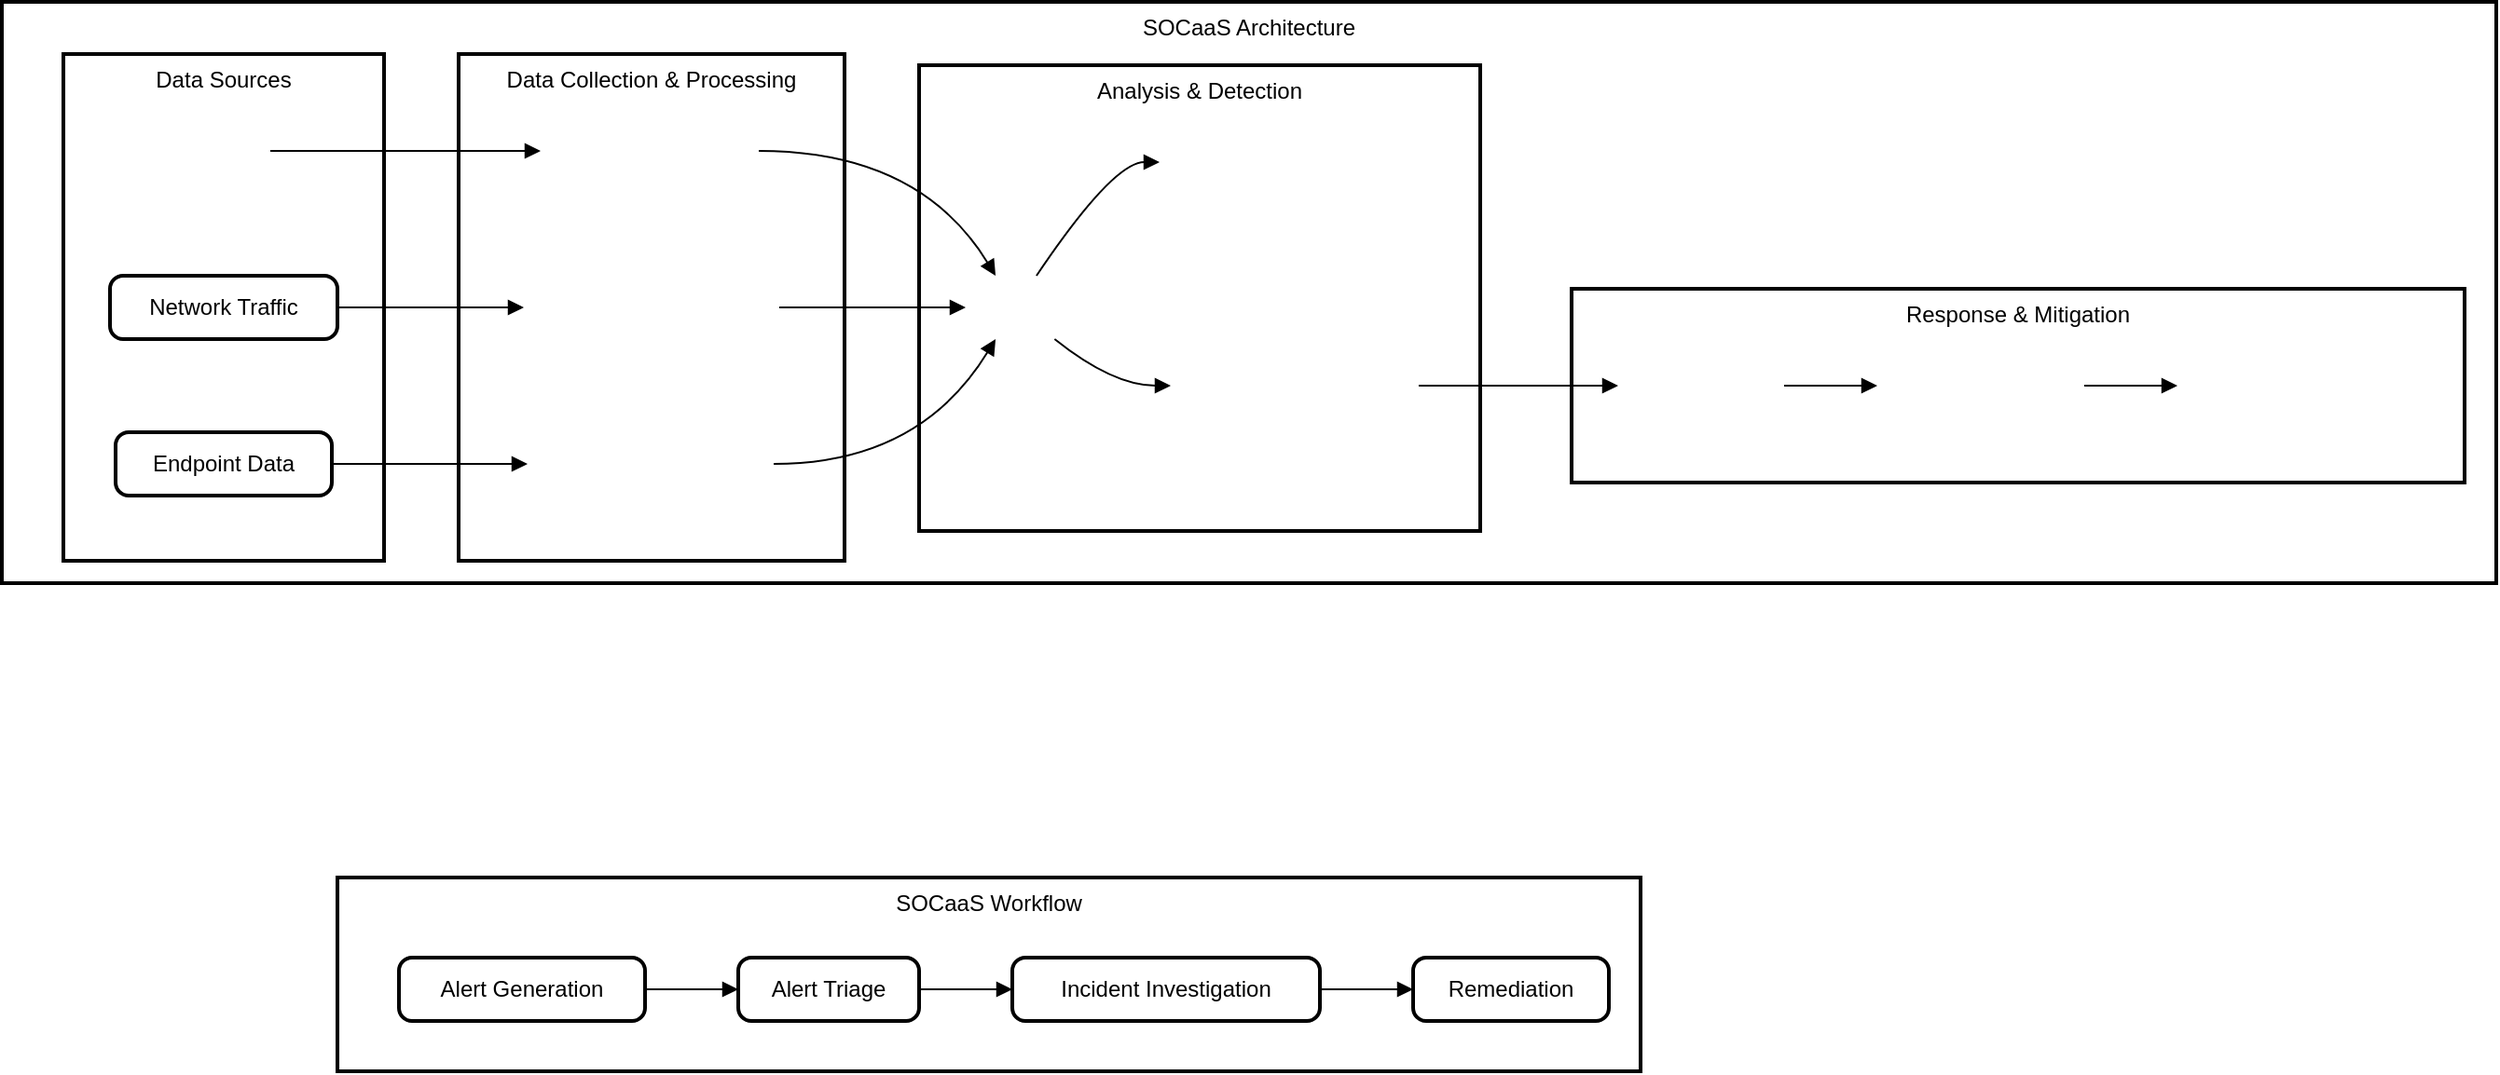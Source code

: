 <mxfile version="24.3.1" type="github">
  <diagram name="Page-1" id="cbZRXVq0jJMvsxt9PghF">
    <mxGraphModel dx="2107" dy="687" grid="1" gridSize="10" guides="1" tooltips="1" connect="1" arrows="1" fold="1" page="1" pageScale="1" pageWidth="850" pageHeight="1100" math="0" shadow="0">
      <root>
        <mxCell id="0" />
        <mxCell id="1" parent="0" />
        <mxCell id="XcT4s9lWVpxsg88r7cg1-1" value="SOCaaS Architecture" style="whiteSpace=wrap;strokeWidth=2;verticalAlign=top;" vertex="1" parent="1">
          <mxGeometry x="-790" y="180" width="1338" height="312" as="geometry" />
        </mxCell>
        <mxCell id="XcT4s9lWVpxsg88r7cg1-2" value="Logs" style="rounded=1;absoluteArcSize=1;arcSize=14;whiteSpace=wrap;strokeWidth=2;" vertex="1" parent="XcT4s9lWVpxsg88r7cg1-1">
          <mxGeometry x="94" y="63" width="50" height="34" as="geometry" />
        </mxCell>
        <mxCell id="XcT4s9lWVpxsg88r7cg1-3" value="Data Sources" style="whiteSpace=wrap;strokeWidth=2;verticalAlign=top;" vertex="1" parent="XcT4s9lWVpxsg88r7cg1-1">
          <mxGeometry x="33" y="28" width="172" height="272" as="geometry" />
        </mxCell>
        <mxCell id="XcT4s9lWVpxsg88r7cg1-4" value="Log Collectors" style="rounded=1;absoluteArcSize=1;arcSize=14;whiteSpace=wrap;strokeWidth=2;" vertex="1" parent="XcT4s9lWVpxsg88r7cg1-1">
          <mxGeometry x="289" y="63" width="117" height="34" as="geometry" />
        </mxCell>
        <mxCell id="XcT4s9lWVpxsg88r7cg1-5" value="Network Traffic" style="rounded=1;absoluteArcSize=1;arcSize=14;whiteSpace=wrap;strokeWidth=2;" vertex="1" parent="XcT4s9lWVpxsg88r7cg1-1">
          <mxGeometry x="58" y="147" width="122" height="34" as="geometry" />
        </mxCell>
        <mxCell id="XcT4s9lWVpxsg88r7cg1-6" value="Network Sensors" style="rounded=1;absoluteArcSize=1;arcSize=14;whiteSpace=wrap;strokeWidth=2;" vertex="1" parent="XcT4s9lWVpxsg88r7cg1-1">
          <mxGeometry x="280" y="147" width="137" height="34" as="geometry" />
        </mxCell>
        <mxCell id="XcT4s9lWVpxsg88r7cg1-7" value="Endpoint Data" style="rounded=1;absoluteArcSize=1;arcSize=14;whiteSpace=wrap;strokeWidth=2;" vertex="1" parent="XcT4s9lWVpxsg88r7cg1-1">
          <mxGeometry x="61" y="231" width="116" height="34" as="geometry" />
        </mxCell>
        <mxCell id="XcT4s9lWVpxsg88r7cg1-8" value="Endpoint Agents" style="rounded=1;absoluteArcSize=1;arcSize=14;whiteSpace=wrap;strokeWidth=2;" vertex="1" parent="XcT4s9lWVpxsg88r7cg1-1">
          <mxGeometry x="282" y="231" width="132" height="34" as="geometry" />
        </mxCell>
        <mxCell id="XcT4s9lWVpxsg88r7cg1-9" value="SIEM" style="rounded=1;absoluteArcSize=1;arcSize=14;whiteSpace=wrap;strokeWidth=2;" vertex="1" parent="XcT4s9lWVpxsg88r7cg1-1">
          <mxGeometry x="517" y="147" width="54" height="34" as="geometry" />
        </mxCell>
        <mxCell id="XcT4s9lWVpxsg88r7cg1-10" value="Threat Intelligence" style="rounded=1;absoluteArcSize=1;arcSize=14;whiteSpace=wrap;strokeWidth=2;" vertex="1" parent="XcT4s9lWVpxsg88r7cg1-1">
          <mxGeometry x="621" y="69" width="147" height="34" as="geometry" />
        </mxCell>
        <mxCell id="XcT4s9lWVpxsg88r7cg1-11" value="Analytics Engine" style="rounded=1;absoluteArcSize=1;arcSize=14;whiteSpace=wrap;strokeWidth=2;" vertex="1" parent="XcT4s9lWVpxsg88r7cg1-1">
          <mxGeometry x="627" y="189" width="133" height="34" as="geometry" />
        </mxCell>
        <mxCell id="XcT4s9lWVpxsg88r7cg1-12" value="Playbooks" style="rounded=1;absoluteArcSize=1;arcSize=14;whiteSpace=wrap;strokeWidth=2;" vertex="1" parent="XcT4s9lWVpxsg88r7cg1-1">
          <mxGeometry x="867" y="189" width="89" height="34" as="geometry" />
        </mxCell>
        <mxCell id="XcT4s9lWVpxsg88r7cg1-13" value="Orchestration" style="rounded=1;absoluteArcSize=1;arcSize=14;whiteSpace=wrap;strokeWidth=2;" vertex="1" parent="XcT4s9lWVpxsg88r7cg1-1">
          <mxGeometry x="1006" y="189" width="111" height="34" as="geometry" />
        </mxCell>
        <mxCell id="XcT4s9lWVpxsg88r7cg1-14" value="Response Tools" style="rounded=1;absoluteArcSize=1;arcSize=14;whiteSpace=wrap;strokeWidth=2;" vertex="1" parent="XcT4s9lWVpxsg88r7cg1-1">
          <mxGeometry x="1167" y="189" width="129" height="34" as="geometry" />
        </mxCell>
        <mxCell id="XcT4s9lWVpxsg88r7cg1-15" value="Data Collection &amp; Processing" style="whiteSpace=wrap;strokeWidth=2;verticalAlign=top;" vertex="1" parent="XcT4s9lWVpxsg88r7cg1-1">
          <mxGeometry x="245" y="28" width="207" height="272" as="geometry" />
        </mxCell>
        <mxCell id="XcT4s9lWVpxsg88r7cg1-16" value="Analysis &amp; Detection" style="whiteSpace=wrap;strokeWidth=2;verticalAlign=top;" vertex="1" parent="XcT4s9lWVpxsg88r7cg1-1">
          <mxGeometry x="492" y="34" width="301" height="250" as="geometry" />
        </mxCell>
        <mxCell id="XcT4s9lWVpxsg88r7cg1-17" value="Response &amp; Mitigation" style="whiteSpace=wrap;strokeWidth=2;verticalAlign=top;" vertex="1" parent="XcT4s9lWVpxsg88r7cg1-1">
          <mxGeometry x="842" y="154" width="479" height="104" as="geometry" />
        </mxCell>
        <mxCell id="XcT4s9lWVpxsg88r7cg1-18" value="" style="curved=1;startArrow=none;endArrow=block;exitX=0.994;exitY=0.5;entryX=0.004;entryY=0.5;rounded=0;" edge="1" parent="XcT4s9lWVpxsg88r7cg1-1" source="XcT4s9lWVpxsg88r7cg1-2" target="XcT4s9lWVpxsg88r7cg1-4">
          <mxGeometry relative="1" as="geometry">
            <Array as="points" />
          </mxGeometry>
        </mxCell>
        <mxCell id="XcT4s9lWVpxsg88r7cg1-19" value="" style="curved=1;startArrow=none;endArrow=block;exitX=0.998;exitY=0.5;entryX=-0.002;entryY=0.5;rounded=0;" edge="1" parent="XcT4s9lWVpxsg88r7cg1-1" source="XcT4s9lWVpxsg88r7cg1-5" target="XcT4s9lWVpxsg88r7cg1-6">
          <mxGeometry relative="1" as="geometry">
            <Array as="points" />
          </mxGeometry>
        </mxCell>
        <mxCell id="XcT4s9lWVpxsg88r7cg1-20" value="" style="curved=1;startArrow=none;endArrow=block;exitX=1.001;exitY=0.5;entryX=-0.001;entryY=0.5;rounded=0;" edge="1" parent="XcT4s9lWVpxsg88r7cg1-1" source="XcT4s9lWVpxsg88r7cg1-7" target="XcT4s9lWVpxsg88r7cg1-8">
          <mxGeometry relative="1" as="geometry">
            <Array as="points" />
          </mxGeometry>
        </mxCell>
        <mxCell id="XcT4s9lWVpxsg88r7cg1-21" value="" style="curved=1;startArrow=none;endArrow=block;exitX=1.006;exitY=0.5;entryX=0.297;entryY=0;rounded=0;" edge="1" parent="XcT4s9lWVpxsg88r7cg1-1" source="XcT4s9lWVpxsg88r7cg1-4" target="XcT4s9lWVpxsg88r7cg1-9">
          <mxGeometry relative="1" as="geometry">
            <Array as="points">
              <mxPoint x="492" y="80" />
            </Array>
          </mxGeometry>
        </mxCell>
        <mxCell id="XcT4s9lWVpxsg88r7cg1-22" value="" style="curved=1;startArrow=none;endArrow=block;exitX=0.997;exitY=0.5;entryX=-0.009;entryY=0.5;rounded=0;" edge="1" parent="XcT4s9lWVpxsg88r7cg1-1" source="XcT4s9lWVpxsg88r7cg1-6" target="XcT4s9lWVpxsg88r7cg1-9">
          <mxGeometry relative="1" as="geometry">
            <Array as="points" />
          </mxGeometry>
        </mxCell>
        <mxCell id="XcT4s9lWVpxsg88r7cg1-23" value="" style="curved=1;startArrow=none;endArrow=block;exitX=1.003;exitY=0.5;entryX=0.297;entryY=1;rounded=0;" edge="1" parent="XcT4s9lWVpxsg88r7cg1-1" source="XcT4s9lWVpxsg88r7cg1-8" target="XcT4s9lWVpxsg88r7cg1-9">
          <mxGeometry relative="1" as="geometry">
            <Array as="points">
              <mxPoint x="492" y="248" />
            </Array>
          </mxGeometry>
        </mxCell>
        <mxCell id="XcT4s9lWVpxsg88r7cg1-24" value="" style="curved=1;startArrow=none;endArrow=block;exitX=0.703;exitY=0;entryX=-0.002;entryY=0.5;rounded=0;" edge="1" parent="XcT4s9lWVpxsg88r7cg1-1" source="XcT4s9lWVpxsg88r7cg1-9" target="XcT4s9lWVpxsg88r7cg1-10">
          <mxGeometry relative="1" as="geometry">
            <Array as="points">
              <mxPoint x="596" y="86" />
            </Array>
          </mxGeometry>
        </mxCell>
        <mxCell id="XcT4s9lWVpxsg88r7cg1-25" value="" style="curved=1;startArrow=none;endArrow=block;exitX=0.883;exitY=1;entryX=0.003;entryY=0.5;rounded=0;" edge="1" parent="XcT4s9lWVpxsg88r7cg1-1" source="XcT4s9lWVpxsg88r7cg1-9" target="XcT4s9lWVpxsg88r7cg1-11">
          <mxGeometry relative="1" as="geometry">
            <Array as="points">
              <mxPoint x="596" y="206" />
            </Array>
          </mxGeometry>
        </mxCell>
        <mxCell id="XcT4s9lWVpxsg88r7cg1-26" value="" style="curved=1;startArrow=none;endArrow=block;exitX=1.005;exitY=0.5;entryX=0.003;entryY=0.5;rounded=0;" edge="1" parent="XcT4s9lWVpxsg88r7cg1-1" source="XcT4s9lWVpxsg88r7cg1-11" target="XcT4s9lWVpxsg88r7cg1-12">
          <mxGeometry relative="1" as="geometry">
            <Array as="points" />
          </mxGeometry>
        </mxCell>
        <mxCell id="XcT4s9lWVpxsg88r7cg1-27" value="" style="curved=1;startArrow=none;endArrow=block;exitX=1.001;exitY=0.5;entryX=0.001;entryY=0.5;rounded=0;" edge="1" parent="XcT4s9lWVpxsg88r7cg1-1" source="XcT4s9lWVpxsg88r7cg1-12" target="XcT4s9lWVpxsg88r7cg1-13">
          <mxGeometry relative="1" as="geometry">
            <Array as="points" />
          </mxGeometry>
        </mxCell>
        <mxCell id="XcT4s9lWVpxsg88r7cg1-28" value="" style="curved=1;startArrow=none;endArrow=block;exitX=1.002;exitY=0.5;entryX=0.001;entryY=0.5;rounded=0;" edge="1" parent="XcT4s9lWVpxsg88r7cg1-1" source="XcT4s9lWVpxsg88r7cg1-13" target="XcT4s9lWVpxsg88r7cg1-14">
          <mxGeometry relative="1" as="geometry">
            <Array as="points" />
          </mxGeometry>
        </mxCell>
        <mxCell id="XcT4s9lWVpxsg88r7cg1-29" value="SOCaaS Workflow" style="whiteSpace=wrap;strokeWidth=2;verticalAlign=top;" vertex="1" parent="1">
          <mxGeometry x="-610" y="650" width="699" height="104" as="geometry" />
        </mxCell>
        <mxCell id="XcT4s9lWVpxsg88r7cg1-30" value="Alert Generation" style="rounded=1;absoluteArcSize=1;arcSize=14;whiteSpace=wrap;strokeWidth=2;" vertex="1" parent="XcT4s9lWVpxsg88r7cg1-29">
          <mxGeometry x="33" y="43" width="132" height="34" as="geometry" />
        </mxCell>
        <mxCell id="XcT4s9lWVpxsg88r7cg1-31" value="Alert Triage" style="rounded=1;absoluteArcSize=1;arcSize=14;whiteSpace=wrap;strokeWidth=2;" vertex="1" parent="XcT4s9lWVpxsg88r7cg1-29">
          <mxGeometry x="215" y="43" width="97" height="34" as="geometry" />
        </mxCell>
        <mxCell id="XcT4s9lWVpxsg88r7cg1-32" value="Incident Investigation" style="rounded=1;absoluteArcSize=1;arcSize=14;whiteSpace=wrap;strokeWidth=2;" vertex="1" parent="XcT4s9lWVpxsg88r7cg1-29">
          <mxGeometry x="362" y="43" width="165" height="34" as="geometry" />
        </mxCell>
        <mxCell id="XcT4s9lWVpxsg88r7cg1-33" value="Remediation" style="rounded=1;absoluteArcSize=1;arcSize=14;whiteSpace=wrap;strokeWidth=2;" vertex="1" parent="XcT4s9lWVpxsg88r7cg1-29">
          <mxGeometry x="577" y="43" width="105" height="34" as="geometry" />
        </mxCell>
        <mxCell id="XcT4s9lWVpxsg88r7cg1-34" value="" style="curved=1;startArrow=none;endArrow=block;exitX=0.996;exitY=0.5;entryX=-0.005;entryY=0.5;rounded=0;" edge="1" parent="XcT4s9lWVpxsg88r7cg1-29" source="XcT4s9lWVpxsg88r7cg1-30" target="XcT4s9lWVpxsg88r7cg1-31">
          <mxGeometry relative="1" as="geometry">
            <Array as="points" />
          </mxGeometry>
        </mxCell>
        <mxCell id="XcT4s9lWVpxsg88r7cg1-35" value="" style="curved=1;startArrow=none;endArrow=block;exitX=0.996;exitY=0.5;entryX=-0.002;entryY=0.5;rounded=0;" edge="1" parent="XcT4s9lWVpxsg88r7cg1-29" source="XcT4s9lWVpxsg88r7cg1-31" target="XcT4s9lWVpxsg88r7cg1-32">
          <mxGeometry relative="1" as="geometry">
            <Array as="points" />
          </mxGeometry>
        </mxCell>
        <mxCell id="XcT4s9lWVpxsg88r7cg1-36" value="" style="curved=1;startArrow=none;endArrow=block;exitX=1;exitY=0.5;entryX=0;entryY=0.5;rounded=0;" edge="1" parent="XcT4s9lWVpxsg88r7cg1-29" source="XcT4s9lWVpxsg88r7cg1-32" target="XcT4s9lWVpxsg88r7cg1-33">
          <mxGeometry relative="1" as="geometry">
            <Array as="points" />
          </mxGeometry>
        </mxCell>
      </root>
    </mxGraphModel>
  </diagram>
</mxfile>
